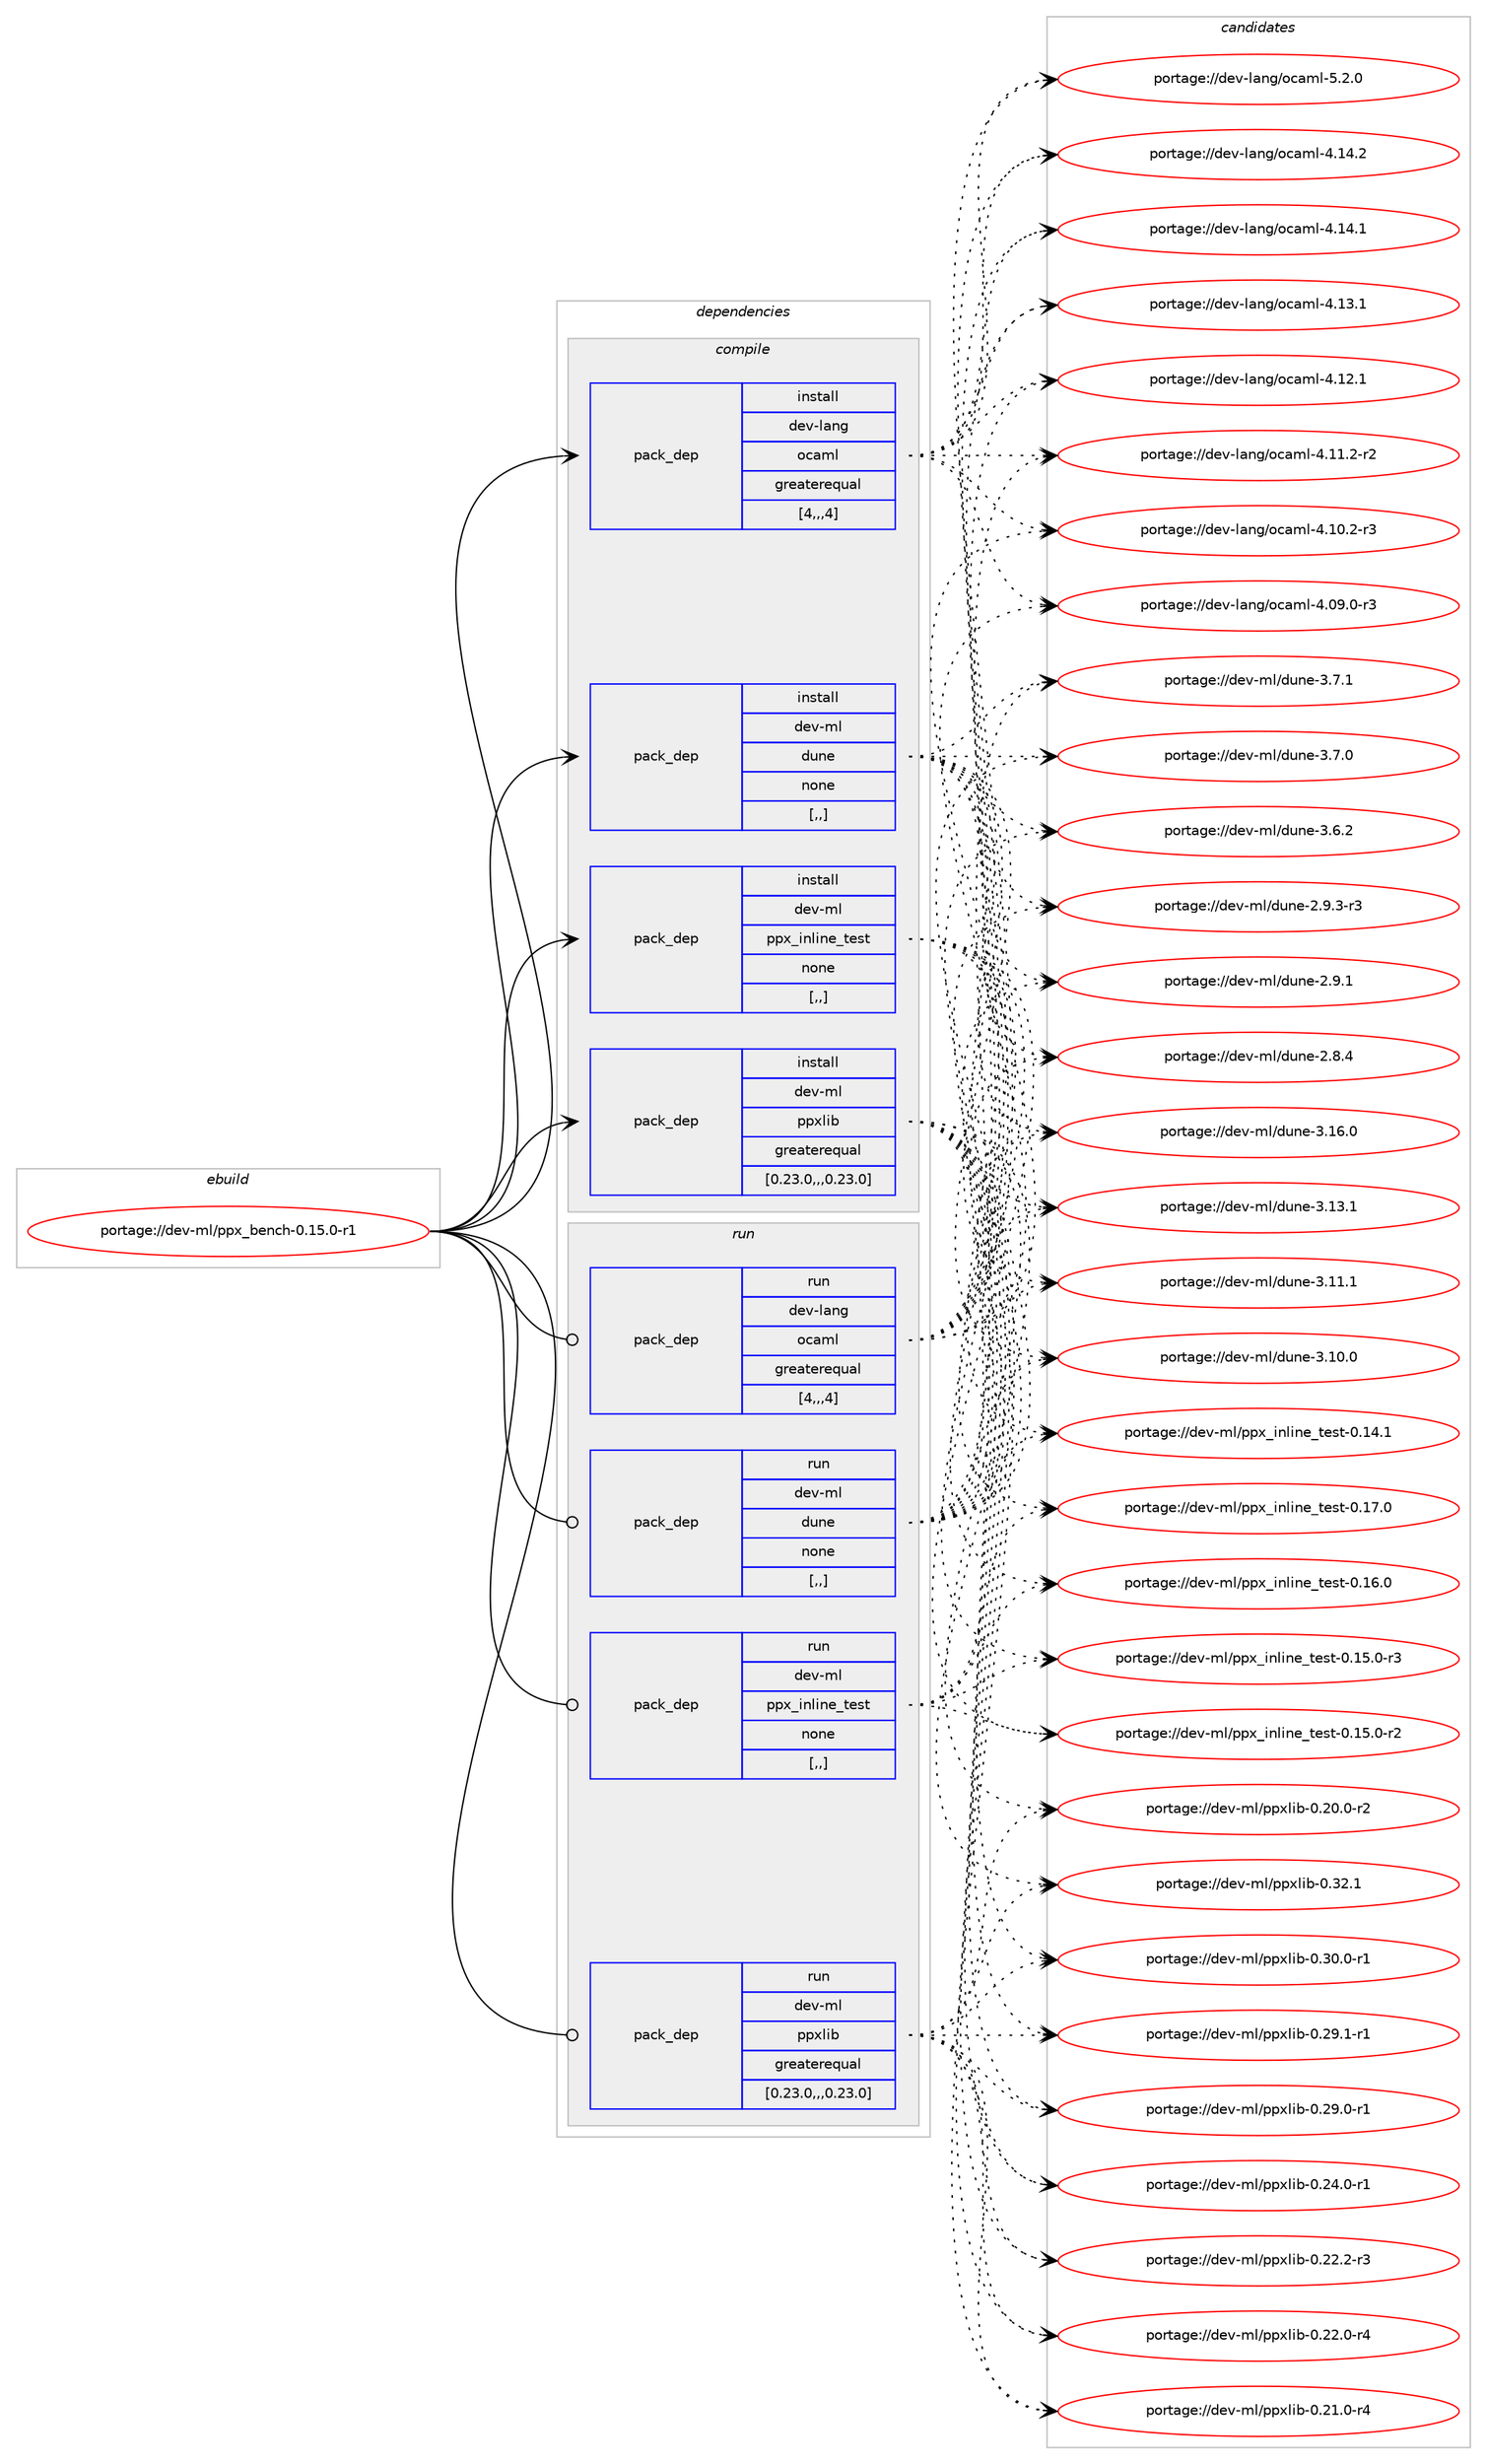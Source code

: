 digraph prolog {

# *************
# Graph options
# *************

newrank=true;
concentrate=true;
compound=true;
graph [rankdir=LR,fontname=Helvetica,fontsize=10,ranksep=1.5];#, ranksep=2.5, nodesep=0.2];
edge  [arrowhead=vee];
node  [fontname=Helvetica,fontsize=10];

# **********
# The ebuild
# **********

subgraph cluster_leftcol {
color=gray;
label=<<i>ebuild</i>>;
id [label="portage://dev-ml/ppx_bench-0.15.0-r1", color=red, width=4, href="../dev-ml/ppx_bench-0.15.0-r1.svg"];
}

# ****************
# The dependencies
# ****************

subgraph cluster_midcol {
color=gray;
label=<<i>dependencies</i>>;
subgraph cluster_compile {
fillcolor="#eeeeee";
style=filled;
label=<<i>compile</i>>;
subgraph pack91434 {
dependency122402 [label=<<TABLE BORDER="0" CELLBORDER="1" CELLSPACING="0" CELLPADDING="4" WIDTH="220"><TR><TD ROWSPAN="6" CELLPADDING="30">pack_dep</TD></TR><TR><TD WIDTH="110">install</TD></TR><TR><TD>dev-lang</TD></TR><TR><TD>ocaml</TD></TR><TR><TD>greaterequal</TD></TR><TR><TD>[4,,,4]</TD></TR></TABLE>>, shape=none, color=blue];
}
id:e -> dependency122402:w [weight=20,style="solid",arrowhead="vee"];
subgraph pack91435 {
dependency122403 [label=<<TABLE BORDER="0" CELLBORDER="1" CELLSPACING="0" CELLPADDING="4" WIDTH="220"><TR><TD ROWSPAN="6" CELLPADDING="30">pack_dep</TD></TR><TR><TD WIDTH="110">install</TD></TR><TR><TD>dev-ml</TD></TR><TR><TD>dune</TD></TR><TR><TD>none</TD></TR><TR><TD>[,,]</TD></TR></TABLE>>, shape=none, color=blue];
}
id:e -> dependency122403:w [weight=20,style="solid",arrowhead="vee"];
subgraph pack91436 {
dependency122404 [label=<<TABLE BORDER="0" CELLBORDER="1" CELLSPACING="0" CELLPADDING="4" WIDTH="220"><TR><TD ROWSPAN="6" CELLPADDING="30">pack_dep</TD></TR><TR><TD WIDTH="110">install</TD></TR><TR><TD>dev-ml</TD></TR><TR><TD>ppx_inline_test</TD></TR><TR><TD>none</TD></TR><TR><TD>[,,]</TD></TR></TABLE>>, shape=none, color=blue];
}
id:e -> dependency122404:w [weight=20,style="solid",arrowhead="vee"];
subgraph pack91437 {
dependency122405 [label=<<TABLE BORDER="0" CELLBORDER="1" CELLSPACING="0" CELLPADDING="4" WIDTH="220"><TR><TD ROWSPAN="6" CELLPADDING="30">pack_dep</TD></TR><TR><TD WIDTH="110">install</TD></TR><TR><TD>dev-ml</TD></TR><TR><TD>ppxlib</TD></TR><TR><TD>greaterequal</TD></TR><TR><TD>[0.23.0,,,0.23.0]</TD></TR></TABLE>>, shape=none, color=blue];
}
id:e -> dependency122405:w [weight=20,style="solid",arrowhead="vee"];
}
subgraph cluster_compileandrun {
fillcolor="#eeeeee";
style=filled;
label=<<i>compile and run</i>>;
}
subgraph cluster_run {
fillcolor="#eeeeee";
style=filled;
label=<<i>run</i>>;
subgraph pack91438 {
dependency122406 [label=<<TABLE BORDER="0" CELLBORDER="1" CELLSPACING="0" CELLPADDING="4" WIDTH="220"><TR><TD ROWSPAN="6" CELLPADDING="30">pack_dep</TD></TR><TR><TD WIDTH="110">run</TD></TR><TR><TD>dev-lang</TD></TR><TR><TD>ocaml</TD></TR><TR><TD>greaterequal</TD></TR><TR><TD>[4,,,4]</TD></TR></TABLE>>, shape=none, color=blue];
}
id:e -> dependency122406:w [weight=20,style="solid",arrowhead="odot"];
subgraph pack91439 {
dependency122407 [label=<<TABLE BORDER="0" CELLBORDER="1" CELLSPACING="0" CELLPADDING="4" WIDTH="220"><TR><TD ROWSPAN="6" CELLPADDING="30">pack_dep</TD></TR><TR><TD WIDTH="110">run</TD></TR><TR><TD>dev-ml</TD></TR><TR><TD>dune</TD></TR><TR><TD>none</TD></TR><TR><TD>[,,]</TD></TR></TABLE>>, shape=none, color=blue];
}
id:e -> dependency122407:w [weight=20,style="solid",arrowhead="odot"];
subgraph pack91440 {
dependency122408 [label=<<TABLE BORDER="0" CELLBORDER="1" CELLSPACING="0" CELLPADDING="4" WIDTH="220"><TR><TD ROWSPAN="6" CELLPADDING="30">pack_dep</TD></TR><TR><TD WIDTH="110">run</TD></TR><TR><TD>dev-ml</TD></TR><TR><TD>ppx_inline_test</TD></TR><TR><TD>none</TD></TR><TR><TD>[,,]</TD></TR></TABLE>>, shape=none, color=blue];
}
id:e -> dependency122408:w [weight=20,style="solid",arrowhead="odot"];
subgraph pack91441 {
dependency122409 [label=<<TABLE BORDER="0" CELLBORDER="1" CELLSPACING="0" CELLPADDING="4" WIDTH="220"><TR><TD ROWSPAN="6" CELLPADDING="30">pack_dep</TD></TR><TR><TD WIDTH="110">run</TD></TR><TR><TD>dev-ml</TD></TR><TR><TD>ppxlib</TD></TR><TR><TD>greaterequal</TD></TR><TR><TD>[0.23.0,,,0.23.0]</TD></TR></TABLE>>, shape=none, color=blue];
}
id:e -> dependency122409:w [weight=20,style="solid",arrowhead="odot"];
}
}

# **************
# The candidates
# **************

subgraph cluster_choices {
rank=same;
color=gray;
label=<<i>candidates</i>>;

subgraph choice91434 {
color=black;
nodesep=1;
choice1001011184510897110103471119997109108455346504648 [label="portage://dev-lang/ocaml-5.2.0", color=red, width=4,href="../dev-lang/ocaml-5.2.0.svg"];
choice100101118451089711010347111999710910845524649524650 [label="portage://dev-lang/ocaml-4.14.2", color=red, width=4,href="../dev-lang/ocaml-4.14.2.svg"];
choice100101118451089711010347111999710910845524649524649 [label="portage://dev-lang/ocaml-4.14.1", color=red, width=4,href="../dev-lang/ocaml-4.14.1.svg"];
choice100101118451089711010347111999710910845524649514649 [label="portage://dev-lang/ocaml-4.13.1", color=red, width=4,href="../dev-lang/ocaml-4.13.1.svg"];
choice100101118451089711010347111999710910845524649504649 [label="portage://dev-lang/ocaml-4.12.1", color=red, width=4,href="../dev-lang/ocaml-4.12.1.svg"];
choice1001011184510897110103471119997109108455246494946504511450 [label="portage://dev-lang/ocaml-4.11.2-r2", color=red, width=4,href="../dev-lang/ocaml-4.11.2-r2.svg"];
choice1001011184510897110103471119997109108455246494846504511451 [label="portage://dev-lang/ocaml-4.10.2-r3", color=red, width=4,href="../dev-lang/ocaml-4.10.2-r3.svg"];
choice1001011184510897110103471119997109108455246485746484511451 [label="portage://dev-lang/ocaml-4.09.0-r3", color=red, width=4,href="../dev-lang/ocaml-4.09.0-r3.svg"];
dependency122402:e -> choice1001011184510897110103471119997109108455346504648:w [style=dotted,weight="100"];
dependency122402:e -> choice100101118451089711010347111999710910845524649524650:w [style=dotted,weight="100"];
dependency122402:e -> choice100101118451089711010347111999710910845524649524649:w [style=dotted,weight="100"];
dependency122402:e -> choice100101118451089711010347111999710910845524649514649:w [style=dotted,weight="100"];
dependency122402:e -> choice100101118451089711010347111999710910845524649504649:w [style=dotted,weight="100"];
dependency122402:e -> choice1001011184510897110103471119997109108455246494946504511450:w [style=dotted,weight="100"];
dependency122402:e -> choice1001011184510897110103471119997109108455246494846504511451:w [style=dotted,weight="100"];
dependency122402:e -> choice1001011184510897110103471119997109108455246485746484511451:w [style=dotted,weight="100"];
}
subgraph choice91435 {
color=black;
nodesep=1;
choice100101118451091084710011711010145514649544648 [label="portage://dev-ml/dune-3.16.0", color=red, width=4,href="../dev-ml/dune-3.16.0.svg"];
choice100101118451091084710011711010145514649514649 [label="portage://dev-ml/dune-3.13.1", color=red, width=4,href="../dev-ml/dune-3.13.1.svg"];
choice100101118451091084710011711010145514649494649 [label="portage://dev-ml/dune-3.11.1", color=red, width=4,href="../dev-ml/dune-3.11.1.svg"];
choice100101118451091084710011711010145514649484648 [label="portage://dev-ml/dune-3.10.0", color=red, width=4,href="../dev-ml/dune-3.10.0.svg"];
choice1001011184510910847100117110101455146554649 [label="portage://dev-ml/dune-3.7.1", color=red, width=4,href="../dev-ml/dune-3.7.1.svg"];
choice1001011184510910847100117110101455146554648 [label="portage://dev-ml/dune-3.7.0", color=red, width=4,href="../dev-ml/dune-3.7.0.svg"];
choice1001011184510910847100117110101455146544650 [label="portage://dev-ml/dune-3.6.2", color=red, width=4,href="../dev-ml/dune-3.6.2.svg"];
choice10010111845109108471001171101014550465746514511451 [label="portage://dev-ml/dune-2.9.3-r3", color=red, width=4,href="../dev-ml/dune-2.9.3-r3.svg"];
choice1001011184510910847100117110101455046574649 [label="portage://dev-ml/dune-2.9.1", color=red, width=4,href="../dev-ml/dune-2.9.1.svg"];
choice1001011184510910847100117110101455046564652 [label="portage://dev-ml/dune-2.8.4", color=red, width=4,href="../dev-ml/dune-2.8.4.svg"];
dependency122403:e -> choice100101118451091084710011711010145514649544648:w [style=dotted,weight="100"];
dependency122403:e -> choice100101118451091084710011711010145514649514649:w [style=dotted,weight="100"];
dependency122403:e -> choice100101118451091084710011711010145514649494649:w [style=dotted,weight="100"];
dependency122403:e -> choice100101118451091084710011711010145514649484648:w [style=dotted,weight="100"];
dependency122403:e -> choice1001011184510910847100117110101455146554649:w [style=dotted,weight="100"];
dependency122403:e -> choice1001011184510910847100117110101455146554648:w [style=dotted,weight="100"];
dependency122403:e -> choice1001011184510910847100117110101455146544650:w [style=dotted,weight="100"];
dependency122403:e -> choice10010111845109108471001171101014550465746514511451:w [style=dotted,weight="100"];
dependency122403:e -> choice1001011184510910847100117110101455046574649:w [style=dotted,weight="100"];
dependency122403:e -> choice1001011184510910847100117110101455046564652:w [style=dotted,weight="100"];
}
subgraph choice91436 {
color=black;
nodesep=1;
choice1001011184510910847112112120951051101081051101019511610111511645484649554648 [label="portage://dev-ml/ppx_inline_test-0.17.0", color=red, width=4,href="../dev-ml/ppx_inline_test-0.17.0.svg"];
choice1001011184510910847112112120951051101081051101019511610111511645484649544648 [label="portage://dev-ml/ppx_inline_test-0.16.0", color=red, width=4,href="../dev-ml/ppx_inline_test-0.16.0.svg"];
choice10010111845109108471121121209510511010810511010195116101115116454846495346484511451 [label="portage://dev-ml/ppx_inline_test-0.15.0-r3", color=red, width=4,href="../dev-ml/ppx_inline_test-0.15.0-r3.svg"];
choice10010111845109108471121121209510511010810511010195116101115116454846495346484511450 [label="portage://dev-ml/ppx_inline_test-0.15.0-r2", color=red, width=4,href="../dev-ml/ppx_inline_test-0.15.0-r2.svg"];
choice1001011184510910847112112120951051101081051101019511610111511645484649524649 [label="portage://dev-ml/ppx_inline_test-0.14.1", color=red, width=4,href="../dev-ml/ppx_inline_test-0.14.1.svg"];
dependency122404:e -> choice1001011184510910847112112120951051101081051101019511610111511645484649554648:w [style=dotted,weight="100"];
dependency122404:e -> choice1001011184510910847112112120951051101081051101019511610111511645484649544648:w [style=dotted,weight="100"];
dependency122404:e -> choice10010111845109108471121121209510511010810511010195116101115116454846495346484511451:w [style=dotted,weight="100"];
dependency122404:e -> choice10010111845109108471121121209510511010810511010195116101115116454846495346484511450:w [style=dotted,weight="100"];
dependency122404:e -> choice1001011184510910847112112120951051101081051101019511610111511645484649524649:w [style=dotted,weight="100"];
}
subgraph choice91437 {
color=black;
nodesep=1;
choice10010111845109108471121121201081059845484651504649 [label="portage://dev-ml/ppxlib-0.32.1", color=red, width=4,href="../dev-ml/ppxlib-0.32.1.svg"];
choice100101118451091084711211212010810598454846514846484511449 [label="portage://dev-ml/ppxlib-0.30.0-r1", color=red, width=4,href="../dev-ml/ppxlib-0.30.0-r1.svg"];
choice100101118451091084711211212010810598454846505746494511449 [label="portage://dev-ml/ppxlib-0.29.1-r1", color=red, width=4,href="../dev-ml/ppxlib-0.29.1-r1.svg"];
choice100101118451091084711211212010810598454846505746484511449 [label="portage://dev-ml/ppxlib-0.29.0-r1", color=red, width=4,href="../dev-ml/ppxlib-0.29.0-r1.svg"];
choice100101118451091084711211212010810598454846505246484511449 [label="portage://dev-ml/ppxlib-0.24.0-r1", color=red, width=4,href="../dev-ml/ppxlib-0.24.0-r1.svg"];
choice100101118451091084711211212010810598454846505046504511451 [label="portage://dev-ml/ppxlib-0.22.2-r3", color=red, width=4,href="../dev-ml/ppxlib-0.22.2-r3.svg"];
choice100101118451091084711211212010810598454846505046484511452 [label="portage://dev-ml/ppxlib-0.22.0-r4", color=red, width=4,href="../dev-ml/ppxlib-0.22.0-r4.svg"];
choice100101118451091084711211212010810598454846504946484511452 [label="portage://dev-ml/ppxlib-0.21.0-r4", color=red, width=4,href="../dev-ml/ppxlib-0.21.0-r4.svg"];
choice100101118451091084711211212010810598454846504846484511450 [label="portage://dev-ml/ppxlib-0.20.0-r2", color=red, width=4,href="../dev-ml/ppxlib-0.20.0-r2.svg"];
dependency122405:e -> choice10010111845109108471121121201081059845484651504649:w [style=dotted,weight="100"];
dependency122405:e -> choice100101118451091084711211212010810598454846514846484511449:w [style=dotted,weight="100"];
dependency122405:e -> choice100101118451091084711211212010810598454846505746494511449:w [style=dotted,weight="100"];
dependency122405:e -> choice100101118451091084711211212010810598454846505746484511449:w [style=dotted,weight="100"];
dependency122405:e -> choice100101118451091084711211212010810598454846505246484511449:w [style=dotted,weight="100"];
dependency122405:e -> choice100101118451091084711211212010810598454846505046504511451:w [style=dotted,weight="100"];
dependency122405:e -> choice100101118451091084711211212010810598454846505046484511452:w [style=dotted,weight="100"];
dependency122405:e -> choice100101118451091084711211212010810598454846504946484511452:w [style=dotted,weight="100"];
dependency122405:e -> choice100101118451091084711211212010810598454846504846484511450:w [style=dotted,weight="100"];
}
subgraph choice91438 {
color=black;
nodesep=1;
choice1001011184510897110103471119997109108455346504648 [label="portage://dev-lang/ocaml-5.2.0", color=red, width=4,href="../dev-lang/ocaml-5.2.0.svg"];
choice100101118451089711010347111999710910845524649524650 [label="portage://dev-lang/ocaml-4.14.2", color=red, width=4,href="../dev-lang/ocaml-4.14.2.svg"];
choice100101118451089711010347111999710910845524649524649 [label="portage://dev-lang/ocaml-4.14.1", color=red, width=4,href="../dev-lang/ocaml-4.14.1.svg"];
choice100101118451089711010347111999710910845524649514649 [label="portage://dev-lang/ocaml-4.13.1", color=red, width=4,href="../dev-lang/ocaml-4.13.1.svg"];
choice100101118451089711010347111999710910845524649504649 [label="portage://dev-lang/ocaml-4.12.1", color=red, width=4,href="../dev-lang/ocaml-4.12.1.svg"];
choice1001011184510897110103471119997109108455246494946504511450 [label="portage://dev-lang/ocaml-4.11.2-r2", color=red, width=4,href="../dev-lang/ocaml-4.11.2-r2.svg"];
choice1001011184510897110103471119997109108455246494846504511451 [label="portage://dev-lang/ocaml-4.10.2-r3", color=red, width=4,href="../dev-lang/ocaml-4.10.2-r3.svg"];
choice1001011184510897110103471119997109108455246485746484511451 [label="portage://dev-lang/ocaml-4.09.0-r3", color=red, width=4,href="../dev-lang/ocaml-4.09.0-r3.svg"];
dependency122406:e -> choice1001011184510897110103471119997109108455346504648:w [style=dotted,weight="100"];
dependency122406:e -> choice100101118451089711010347111999710910845524649524650:w [style=dotted,weight="100"];
dependency122406:e -> choice100101118451089711010347111999710910845524649524649:w [style=dotted,weight="100"];
dependency122406:e -> choice100101118451089711010347111999710910845524649514649:w [style=dotted,weight="100"];
dependency122406:e -> choice100101118451089711010347111999710910845524649504649:w [style=dotted,weight="100"];
dependency122406:e -> choice1001011184510897110103471119997109108455246494946504511450:w [style=dotted,weight="100"];
dependency122406:e -> choice1001011184510897110103471119997109108455246494846504511451:w [style=dotted,weight="100"];
dependency122406:e -> choice1001011184510897110103471119997109108455246485746484511451:w [style=dotted,weight="100"];
}
subgraph choice91439 {
color=black;
nodesep=1;
choice100101118451091084710011711010145514649544648 [label="portage://dev-ml/dune-3.16.0", color=red, width=4,href="../dev-ml/dune-3.16.0.svg"];
choice100101118451091084710011711010145514649514649 [label="portage://dev-ml/dune-3.13.1", color=red, width=4,href="../dev-ml/dune-3.13.1.svg"];
choice100101118451091084710011711010145514649494649 [label="portage://dev-ml/dune-3.11.1", color=red, width=4,href="../dev-ml/dune-3.11.1.svg"];
choice100101118451091084710011711010145514649484648 [label="portage://dev-ml/dune-3.10.0", color=red, width=4,href="../dev-ml/dune-3.10.0.svg"];
choice1001011184510910847100117110101455146554649 [label="portage://dev-ml/dune-3.7.1", color=red, width=4,href="../dev-ml/dune-3.7.1.svg"];
choice1001011184510910847100117110101455146554648 [label="portage://dev-ml/dune-3.7.0", color=red, width=4,href="../dev-ml/dune-3.7.0.svg"];
choice1001011184510910847100117110101455146544650 [label="portage://dev-ml/dune-3.6.2", color=red, width=4,href="../dev-ml/dune-3.6.2.svg"];
choice10010111845109108471001171101014550465746514511451 [label="portage://dev-ml/dune-2.9.3-r3", color=red, width=4,href="../dev-ml/dune-2.9.3-r3.svg"];
choice1001011184510910847100117110101455046574649 [label="portage://dev-ml/dune-2.9.1", color=red, width=4,href="../dev-ml/dune-2.9.1.svg"];
choice1001011184510910847100117110101455046564652 [label="portage://dev-ml/dune-2.8.4", color=red, width=4,href="../dev-ml/dune-2.8.4.svg"];
dependency122407:e -> choice100101118451091084710011711010145514649544648:w [style=dotted,weight="100"];
dependency122407:e -> choice100101118451091084710011711010145514649514649:w [style=dotted,weight="100"];
dependency122407:e -> choice100101118451091084710011711010145514649494649:w [style=dotted,weight="100"];
dependency122407:e -> choice100101118451091084710011711010145514649484648:w [style=dotted,weight="100"];
dependency122407:e -> choice1001011184510910847100117110101455146554649:w [style=dotted,weight="100"];
dependency122407:e -> choice1001011184510910847100117110101455146554648:w [style=dotted,weight="100"];
dependency122407:e -> choice1001011184510910847100117110101455146544650:w [style=dotted,weight="100"];
dependency122407:e -> choice10010111845109108471001171101014550465746514511451:w [style=dotted,weight="100"];
dependency122407:e -> choice1001011184510910847100117110101455046574649:w [style=dotted,weight="100"];
dependency122407:e -> choice1001011184510910847100117110101455046564652:w [style=dotted,weight="100"];
}
subgraph choice91440 {
color=black;
nodesep=1;
choice1001011184510910847112112120951051101081051101019511610111511645484649554648 [label="portage://dev-ml/ppx_inline_test-0.17.0", color=red, width=4,href="../dev-ml/ppx_inline_test-0.17.0.svg"];
choice1001011184510910847112112120951051101081051101019511610111511645484649544648 [label="portage://dev-ml/ppx_inline_test-0.16.0", color=red, width=4,href="../dev-ml/ppx_inline_test-0.16.0.svg"];
choice10010111845109108471121121209510511010810511010195116101115116454846495346484511451 [label="portage://dev-ml/ppx_inline_test-0.15.0-r3", color=red, width=4,href="../dev-ml/ppx_inline_test-0.15.0-r3.svg"];
choice10010111845109108471121121209510511010810511010195116101115116454846495346484511450 [label="portage://dev-ml/ppx_inline_test-0.15.0-r2", color=red, width=4,href="../dev-ml/ppx_inline_test-0.15.0-r2.svg"];
choice1001011184510910847112112120951051101081051101019511610111511645484649524649 [label="portage://dev-ml/ppx_inline_test-0.14.1", color=red, width=4,href="../dev-ml/ppx_inline_test-0.14.1.svg"];
dependency122408:e -> choice1001011184510910847112112120951051101081051101019511610111511645484649554648:w [style=dotted,weight="100"];
dependency122408:e -> choice1001011184510910847112112120951051101081051101019511610111511645484649544648:w [style=dotted,weight="100"];
dependency122408:e -> choice10010111845109108471121121209510511010810511010195116101115116454846495346484511451:w [style=dotted,weight="100"];
dependency122408:e -> choice10010111845109108471121121209510511010810511010195116101115116454846495346484511450:w [style=dotted,weight="100"];
dependency122408:e -> choice1001011184510910847112112120951051101081051101019511610111511645484649524649:w [style=dotted,weight="100"];
}
subgraph choice91441 {
color=black;
nodesep=1;
choice10010111845109108471121121201081059845484651504649 [label="portage://dev-ml/ppxlib-0.32.1", color=red, width=4,href="../dev-ml/ppxlib-0.32.1.svg"];
choice100101118451091084711211212010810598454846514846484511449 [label="portage://dev-ml/ppxlib-0.30.0-r1", color=red, width=4,href="../dev-ml/ppxlib-0.30.0-r1.svg"];
choice100101118451091084711211212010810598454846505746494511449 [label="portage://dev-ml/ppxlib-0.29.1-r1", color=red, width=4,href="../dev-ml/ppxlib-0.29.1-r1.svg"];
choice100101118451091084711211212010810598454846505746484511449 [label="portage://dev-ml/ppxlib-0.29.0-r1", color=red, width=4,href="../dev-ml/ppxlib-0.29.0-r1.svg"];
choice100101118451091084711211212010810598454846505246484511449 [label="portage://dev-ml/ppxlib-0.24.0-r1", color=red, width=4,href="../dev-ml/ppxlib-0.24.0-r1.svg"];
choice100101118451091084711211212010810598454846505046504511451 [label="portage://dev-ml/ppxlib-0.22.2-r3", color=red, width=4,href="../dev-ml/ppxlib-0.22.2-r3.svg"];
choice100101118451091084711211212010810598454846505046484511452 [label="portage://dev-ml/ppxlib-0.22.0-r4", color=red, width=4,href="../dev-ml/ppxlib-0.22.0-r4.svg"];
choice100101118451091084711211212010810598454846504946484511452 [label="portage://dev-ml/ppxlib-0.21.0-r4", color=red, width=4,href="../dev-ml/ppxlib-0.21.0-r4.svg"];
choice100101118451091084711211212010810598454846504846484511450 [label="portage://dev-ml/ppxlib-0.20.0-r2", color=red, width=4,href="../dev-ml/ppxlib-0.20.0-r2.svg"];
dependency122409:e -> choice10010111845109108471121121201081059845484651504649:w [style=dotted,weight="100"];
dependency122409:e -> choice100101118451091084711211212010810598454846514846484511449:w [style=dotted,weight="100"];
dependency122409:e -> choice100101118451091084711211212010810598454846505746494511449:w [style=dotted,weight="100"];
dependency122409:e -> choice100101118451091084711211212010810598454846505746484511449:w [style=dotted,weight="100"];
dependency122409:e -> choice100101118451091084711211212010810598454846505246484511449:w [style=dotted,weight="100"];
dependency122409:e -> choice100101118451091084711211212010810598454846505046504511451:w [style=dotted,weight="100"];
dependency122409:e -> choice100101118451091084711211212010810598454846505046484511452:w [style=dotted,weight="100"];
dependency122409:e -> choice100101118451091084711211212010810598454846504946484511452:w [style=dotted,weight="100"];
dependency122409:e -> choice100101118451091084711211212010810598454846504846484511450:w [style=dotted,weight="100"];
}
}

}
